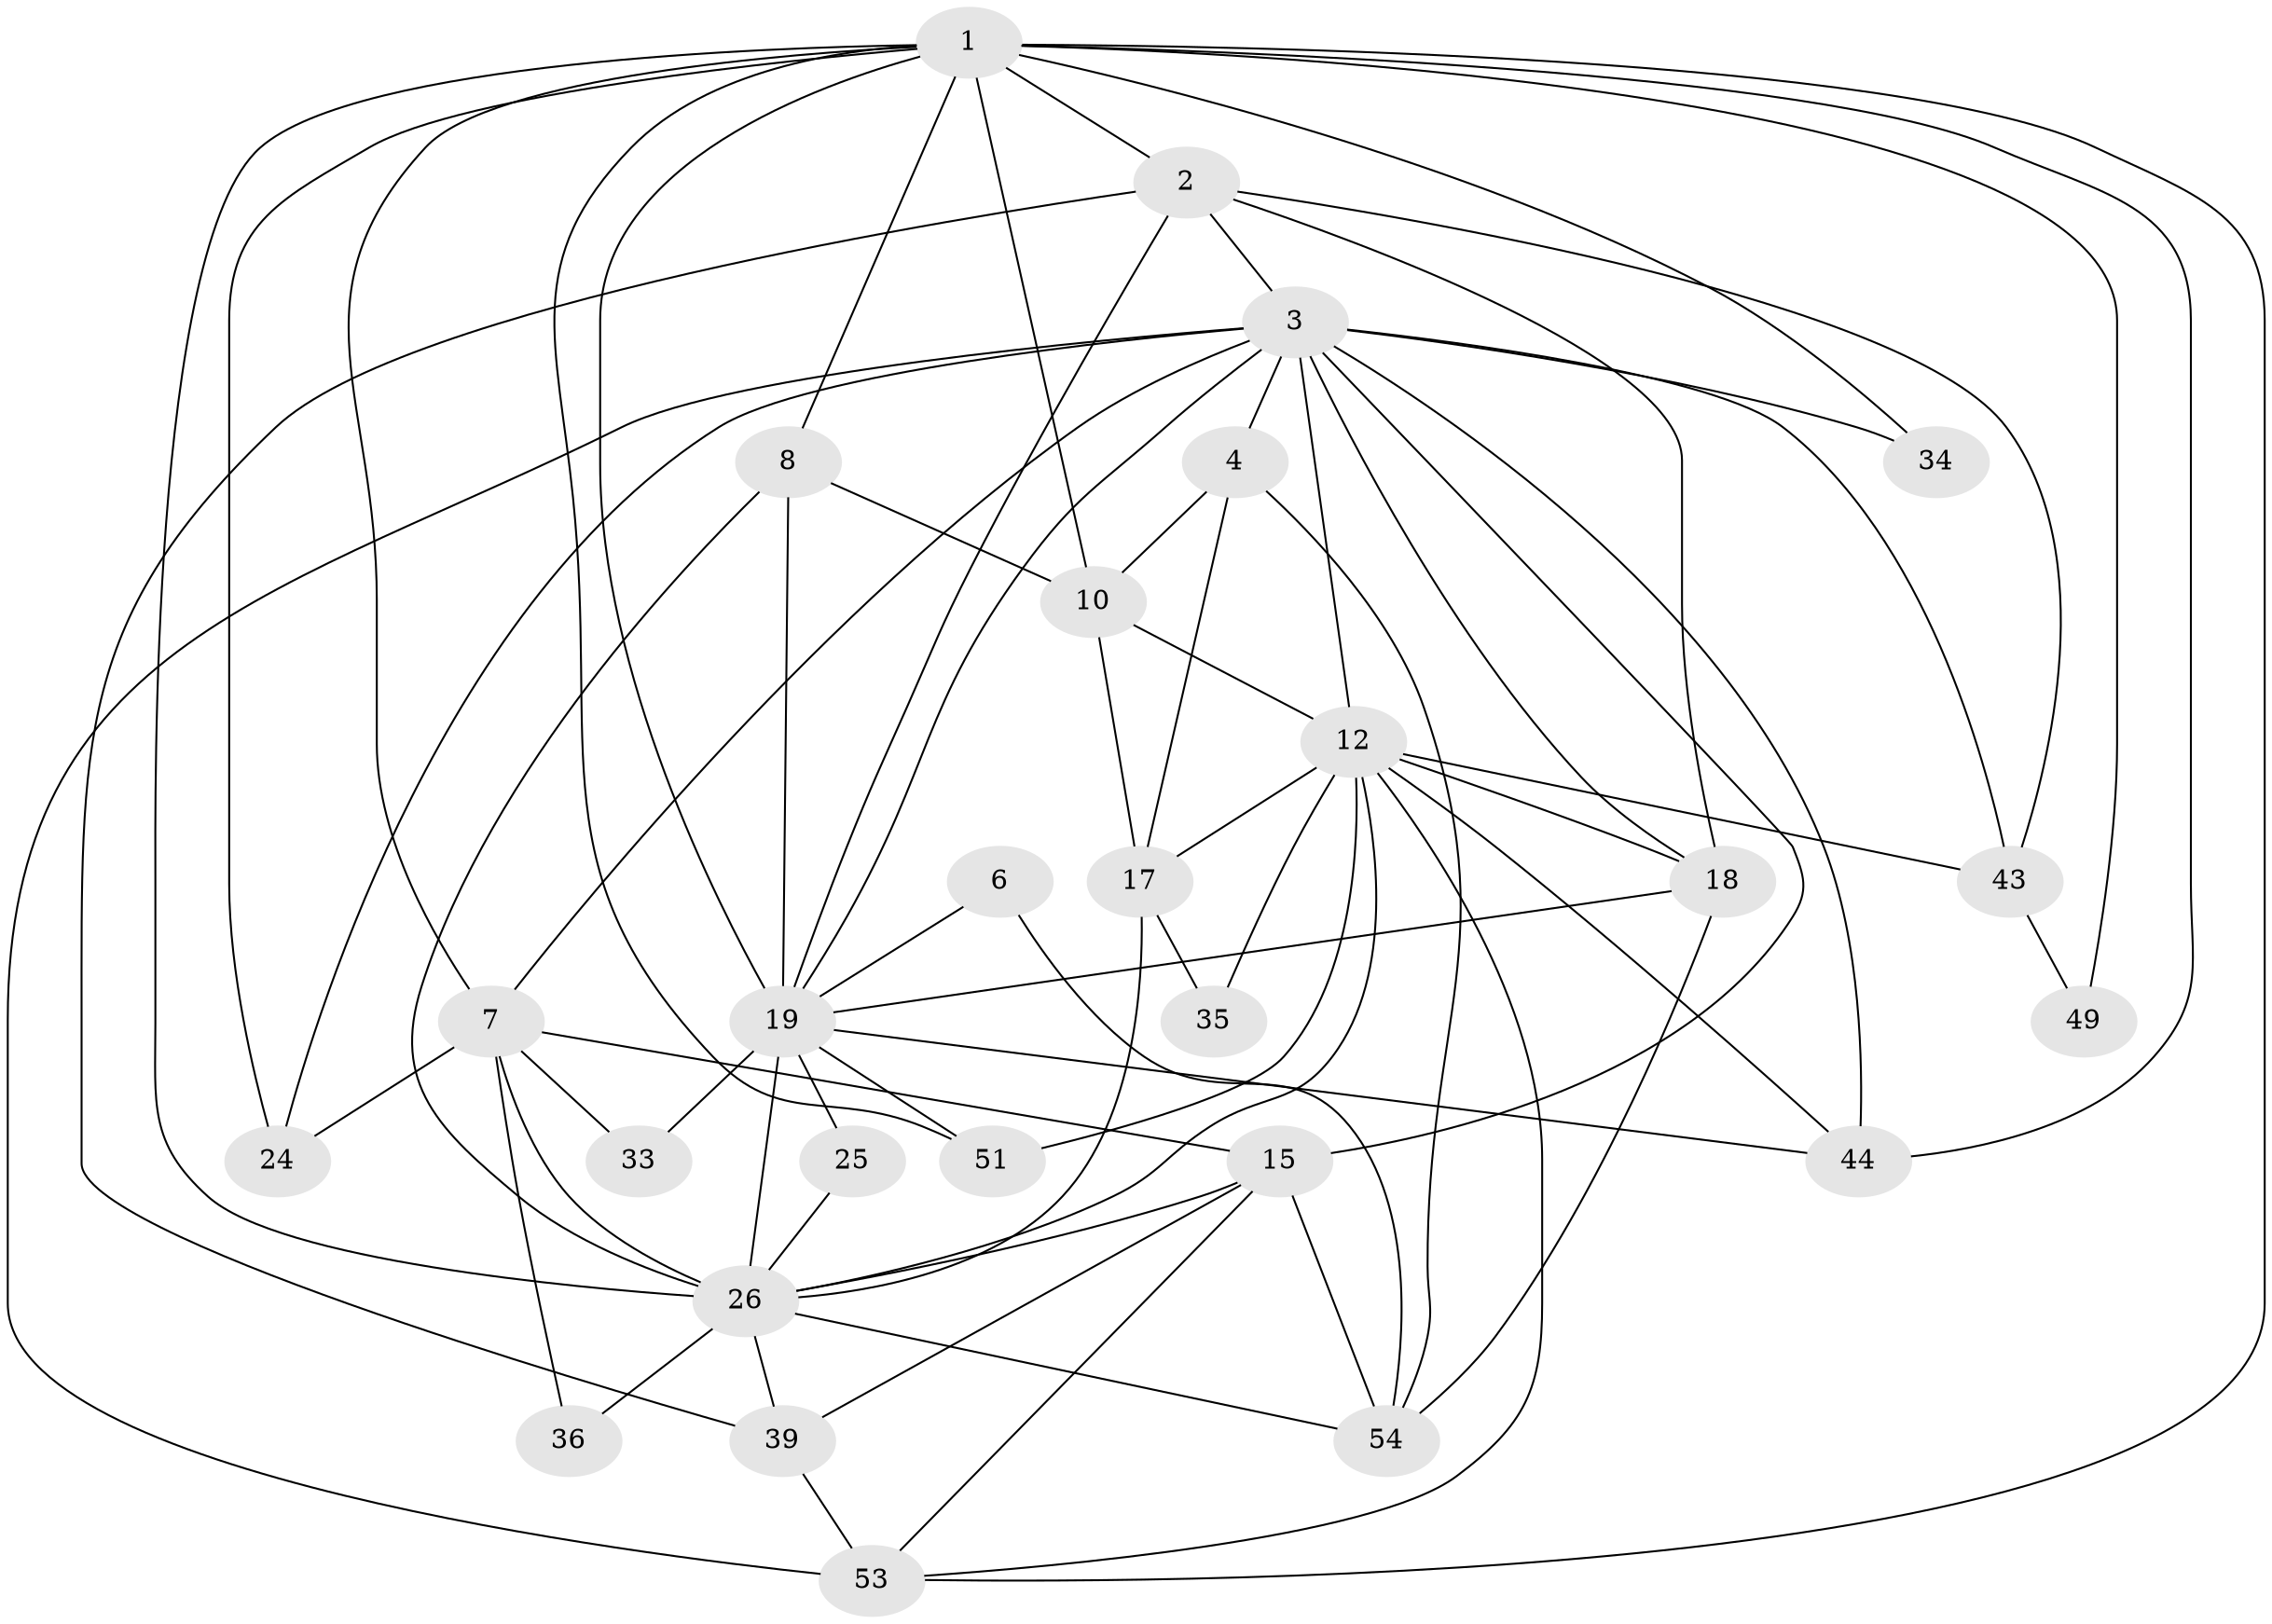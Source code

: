 // original degree distribution, {3: 0.23636363636363636, 4: 0.23636363636363636, 5: 0.21818181818181817, 6: 0.10909090909090909, 2: 0.16363636363636364, 7: 0.01818181818181818, 8: 0.01818181818181818}
// Generated by graph-tools (version 1.1) at 2025/14/03/09/25 04:14:49]
// undirected, 27 vertices, 70 edges
graph export_dot {
graph [start="1"]
  node [color=gray90,style=filled];
  1 [super="+21+41+9"];
  2 [super="+42"];
  3 [super="+5+14+48"];
  4;
  6;
  7 [super="+11"];
  8 [super="+40"];
  10 [super="+30+50"];
  12 [super="+22+16+13"];
  15 [super="+20"];
  17;
  18 [super="+28"];
  19 [super="+38+23"];
  24;
  25;
  26 [super="+27+29+31"];
  33;
  34;
  35;
  36;
  39;
  43 [super="+46"];
  44;
  49;
  51;
  53;
  54;
  1 -- 34;
  1 -- 7;
  1 -- 8;
  1 -- 10 [weight=3];
  1 -- 49 [weight=2];
  1 -- 24;
  1 -- 53;
  1 -- 26 [weight=2];
  1 -- 19 [weight=2];
  1 -- 2;
  1 -- 51;
  1 -- 44;
  2 -- 3;
  2 -- 18;
  2 -- 19;
  2 -- 43;
  2 -- 39;
  3 -- 44;
  3 -- 34;
  3 -- 53 [weight=2];
  3 -- 24;
  3 -- 12 [weight=2];
  3 -- 43;
  3 -- 4;
  3 -- 18;
  3 -- 7;
  3 -- 19;
  3 -- 15;
  4 -- 17;
  4 -- 54;
  4 -- 10;
  6 -- 54;
  6 -- 19;
  7 -- 33;
  7 -- 36;
  7 -- 24;
  7 -- 15;
  7 -- 26;
  8 -- 26;
  8 -- 10;
  8 -- 19;
  10 -- 17;
  10 -- 12 [weight=2];
  12 -- 18;
  12 -- 53;
  12 -- 43;
  12 -- 51;
  12 -- 35;
  12 -- 44;
  12 -- 17;
  12 -- 26;
  15 -- 53;
  15 -- 39;
  15 -- 26;
  15 -- 54;
  17 -- 35;
  17 -- 26;
  18 -- 54;
  18 -- 19;
  19 -- 51;
  19 -- 25;
  19 -- 26 [weight=3];
  19 -- 33;
  19 -- 44;
  25 -- 26;
  26 -- 54;
  26 -- 36;
  26 -- 39;
  39 -- 53;
  43 -- 49;
}
